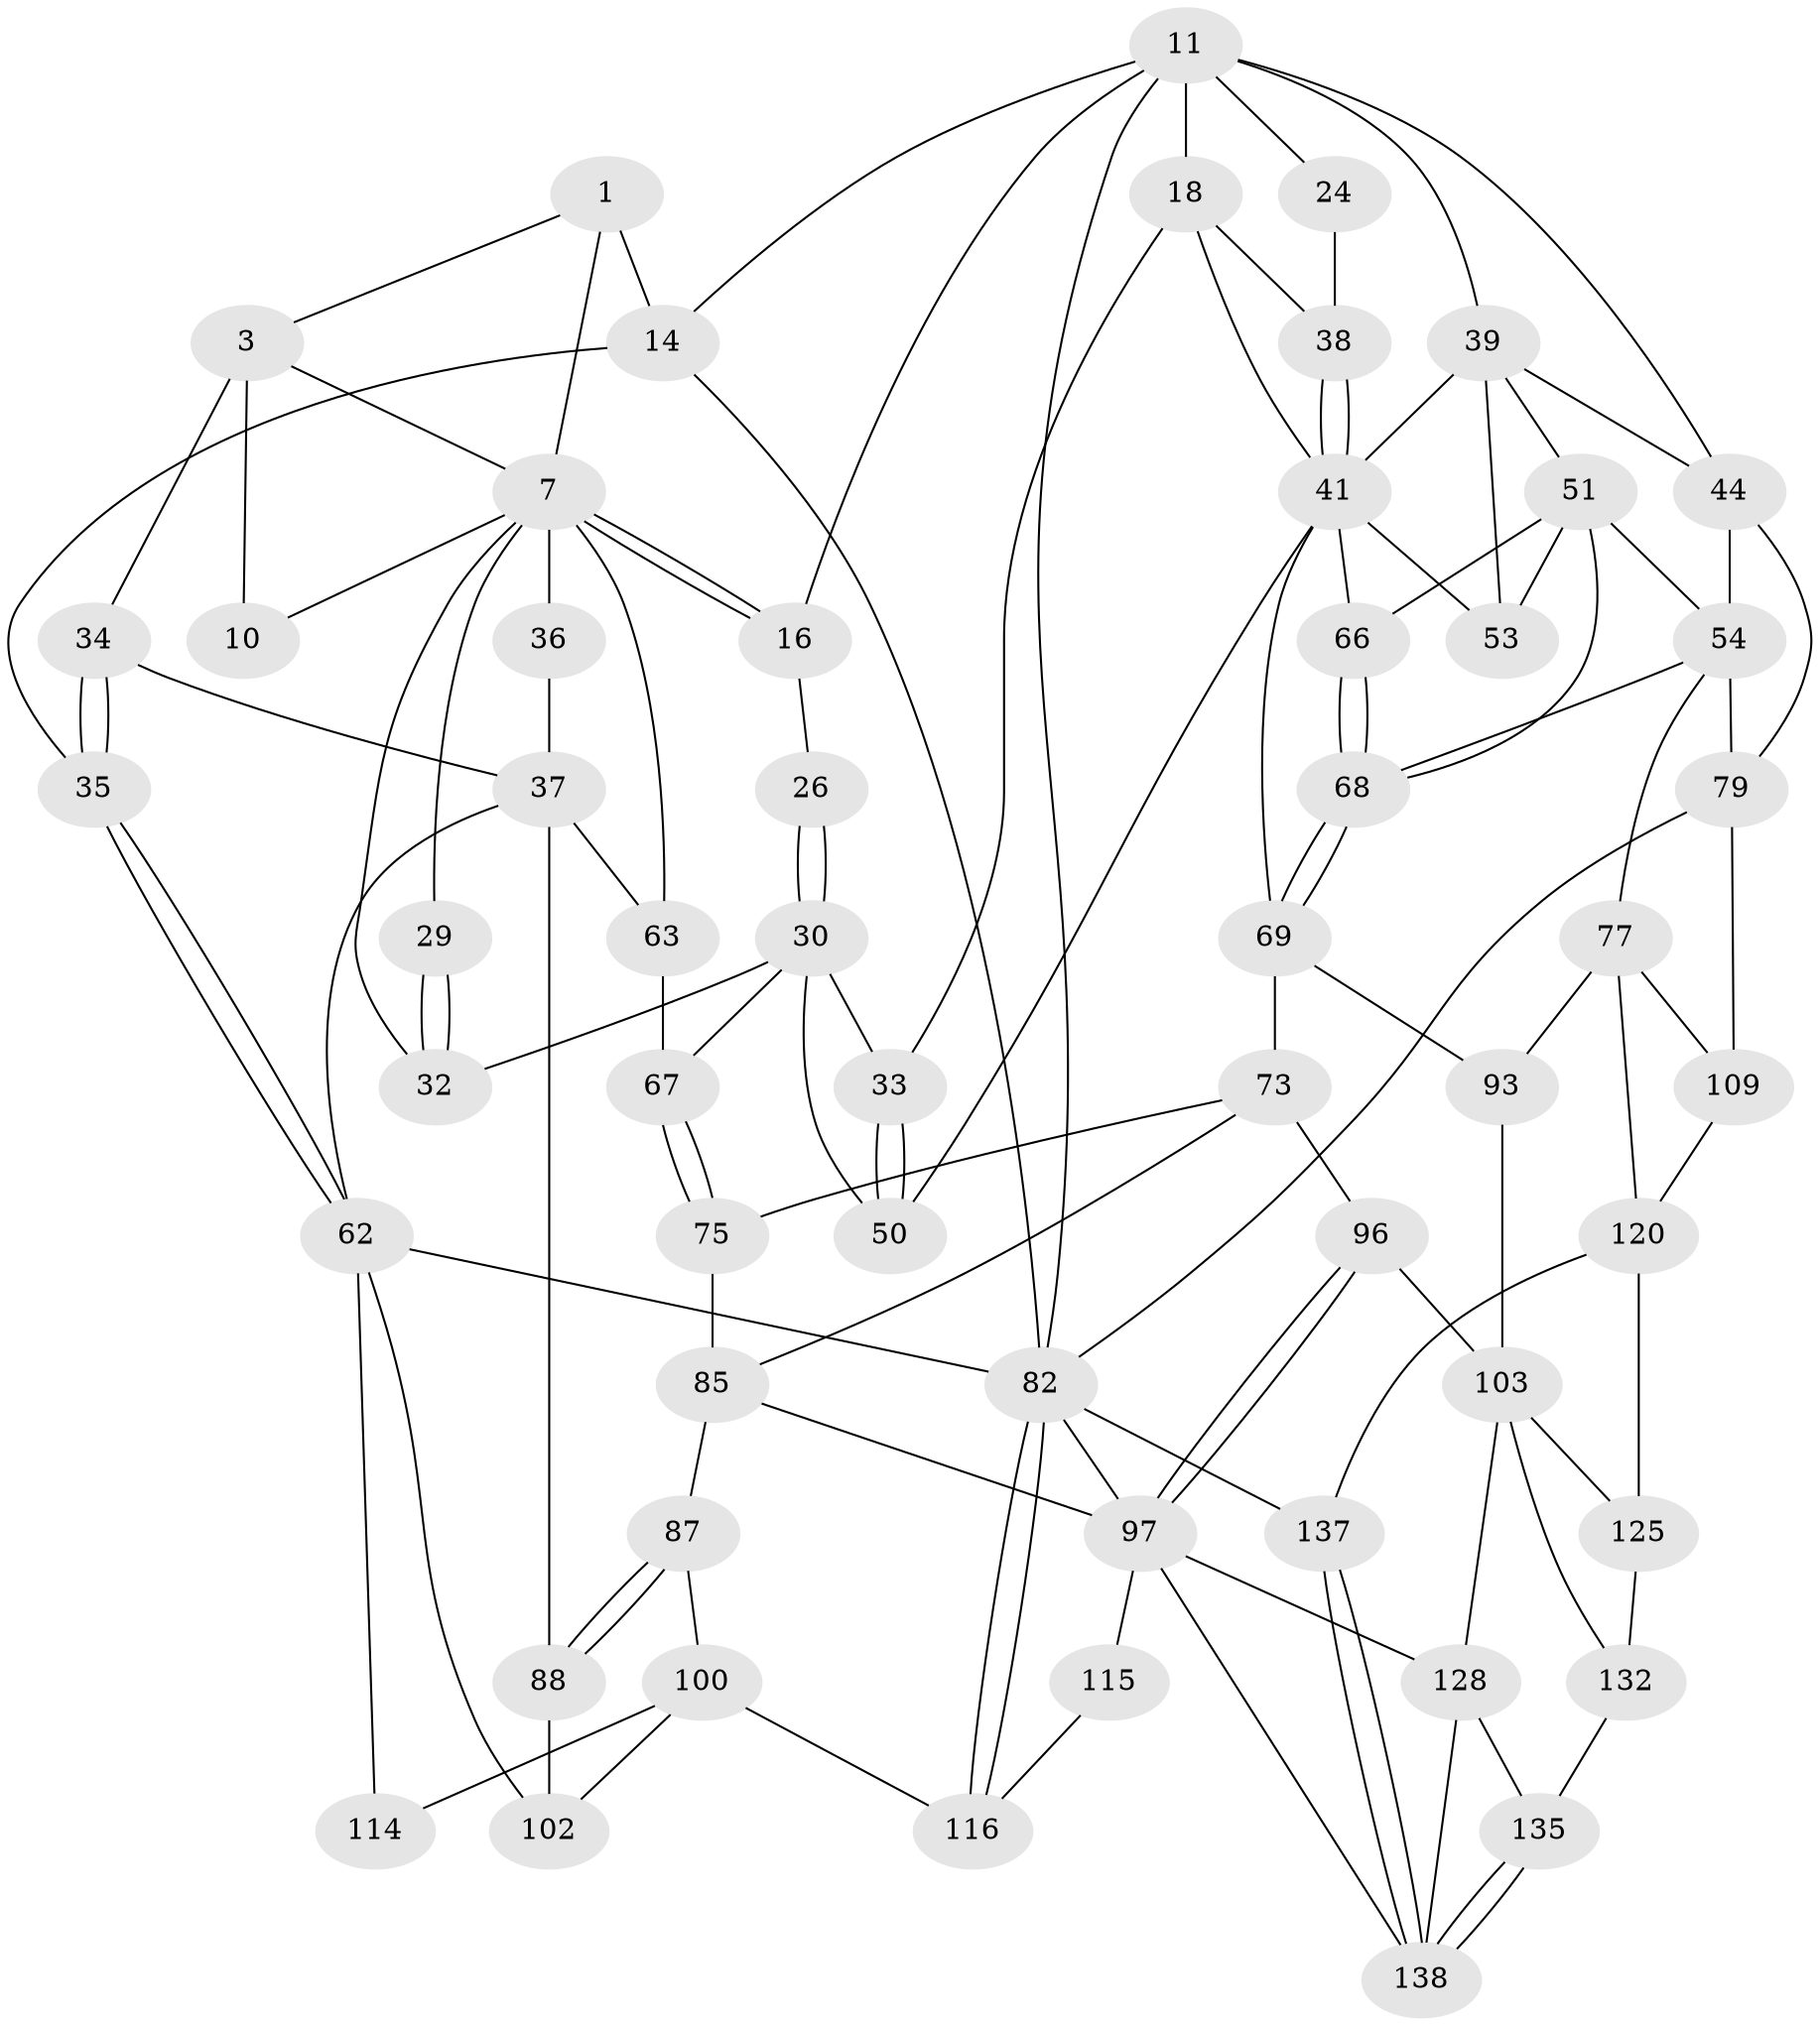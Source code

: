// original degree distribution, {3: 0.03496503496503497, 6: 0.26573426573426573, 5: 0.45454545454545453, 4: 0.24475524475524477}
// Generated by graph-tools (version 1.1) at 2025/21/03/04/25 18:21:18]
// undirected, 57 vertices, 121 edges
graph export_dot {
graph [start="1"]
  node [color=gray90,style=filled];
  1 [pos="+0.11142848671895929+0.014132315446939691",super="+2+6"];
  3 [pos="+0+0.15493500020190443",super="+25+4"];
  7 [pos="+0.27545410094198397+0.06248974141546524",super="+8"];
  10 [pos="+0.10119446363833469+0.16446777758843814"];
  11 [pos="+0.5897327222132926+0",super="+12+15"];
  14 [pos="+0.23644140521895043+0",super="+21"];
  16 [pos="+0.452108731165+0.1664604616917235"];
  18 [pos="+0.6955769511719662+0.20625913288441616",super="+19"];
  24 [pos="+0.844787349968743+0.225168772448153"];
  26 [pos="+0.4512854625975313+0.16753103705482472"];
  29 [pos="+0.43626832220606293+0.1838551859844448"];
  30 [pos="+0.4175591594328315+0.3371301979383697",super="+31"];
  32 [pos="+0.370218128054619+0.37651361151205653"];
  33 [pos="+0.583768686726728+0.2157570148391818"];
  34 [pos="+0.08539134833000847+0.3256374763289471"];
  35 [pos="+0+0.19794687499483632"];
  36 [pos="+0.1338683753036325+0.3272170918939632"];
  37 [pos="+0.09413046175727113+0.3326955081166731",super="+60"];
  38 [pos="+0.7008298687405605+0.20902587277083415"];
  39 [pos="+0.8760293558833981+0.2729824107691375",super="+43+40"];
  41 [pos="+0.7578510674963425+0.35237118296348346",super="+42"];
  44 [pos="+0.8918747425218307+0.2888999144616793",super="+45"];
  50 [pos="+0.48396082478239927+0.46417434661150897"];
  51 [pos="+0.8367623618732126+0.450133257920907",super="+57+52"];
  53 [pos="+0.7799795499360637+0.39171297114361464"];
  54 [pos="+0.9641934394771511+0.38442905511649167",super="+55"];
  62 [pos="+0+0.5595564514061595",super="+80"];
  63 [pos="+0.19937826391139626+0.5253114283666642"];
  66 [pos="+0.7350185742468256+0.4752837082726901"];
  67 [pos="+0.28013914597485445+0.5350240988901189"];
  68 [pos="+0.6550548903293114+0.5686795504171771",super="+70"];
  69 [pos="+0.5583085484109113+0.5631798990052636",super="+72"];
  73 [pos="+0.4929623448896944+0.6339736174735715",super="+95+74"];
  75 [pos="+0.2877653857834026+0.5475590048417158",super="+84"];
  77 [pos="+0.8554457515493185+0.6635623142758943",super="+78+106"];
  79 [pos="+1+0.5459769027538132",super="+91"];
  82 [pos="+0+1",super="+83"];
  85 [pos="+0.2829898838817701+0.7275822672703203",super="+86+92"];
  87 [pos="+0.21778762203699076+0.7628187930437393"];
  88 [pos="+0.10878322779113239+0.6373884561989609",super="+89"];
  93 [pos="+0.6897590721259285+0.7540066546773638",super="+108+94"];
  96 [pos="+0.37800415391599085+0.8142268462850615",super="+105"];
  97 [pos="+0.30757749267746853+0.8387998406256287",super="+130+98"];
  100 [pos="+0.09574736298608245+0.8008949113352136",super="+101+112"];
  102 [pos="+0.03153943741021108+0.7809794348452361"];
  103 [pos="+0.5751350152061001+0.7902675980228998",super="+104+111"];
  109 [pos="+1+0.888395440804135",super="+118"];
  114 [pos="+0.06009138530541984+0.8741434781985132",super="+131"];
  115 [pos="+0.15180624364097528+0.9221032943198909"];
  116 [pos="+0.14555495723239076+0.921212355033622"];
  120 [pos="+0.8100671790506572+0.87220173294555",super="+121+122"];
  125 [pos="+0.6721867344170799+0.9651829003799887",super="+126"];
  128 [pos="+0.45095101752109623+0.9357123143096465",super="+129+136"];
  132 [pos="+0.5330607213066378+0.887907808300742",super="+134"];
  135 [pos="+0.5408224457998893+0.9135582002814154"];
  137 [pos="+0.6574277135126134+1"];
  138 [pos="+0.6445778092255121+1",super="+139"];
  1 -- 3;
  1 -- 14 [weight=2];
  1 -- 7;
  3 -- 34;
  3 -- 10 [weight=2];
  3 -- 7;
  7 -- 16;
  7 -- 16;
  7 -- 32;
  7 -- 36 [weight=2];
  7 -- 10;
  7 -- 29;
  7 -- 63;
  11 -- 18 [weight=2];
  11 -- 82;
  11 -- 39;
  11 -- 24 [weight=2];
  11 -- 44;
  11 -- 14;
  11 -- 16;
  14 -- 82;
  14 -- 35;
  16 -- 26;
  18 -- 38;
  18 -- 33;
  18 -- 41;
  24 -- 38;
  26 -- 30;
  26 -- 30;
  29 -- 32;
  29 -- 32;
  30 -- 33;
  30 -- 32;
  30 -- 50;
  30 -- 67;
  33 -- 50;
  33 -- 50;
  34 -- 35;
  34 -- 35;
  34 -- 37;
  35 -- 62;
  35 -- 62;
  36 -- 37;
  37 -- 88 [weight=2];
  37 -- 62;
  37 -- 63;
  38 -- 41;
  38 -- 41;
  39 -- 51;
  39 -- 44;
  39 -- 41;
  39 -- 53;
  41 -- 50;
  41 -- 66;
  41 -- 53;
  41 -- 69;
  44 -- 54 [weight=2];
  44 -- 79;
  51 -- 66;
  51 -- 53;
  51 -- 54;
  51 -- 68;
  54 -- 77 [weight=2];
  54 -- 79;
  54 -- 68;
  62 -- 82;
  62 -- 114 [weight=2];
  62 -- 102;
  63 -- 67;
  66 -- 68;
  66 -- 68;
  67 -- 75;
  67 -- 75;
  68 -- 69;
  68 -- 69;
  69 -- 73;
  69 -- 93;
  73 -- 96 [weight=2];
  73 -- 75;
  73 -- 85;
  75 -- 85 [weight=2];
  77 -- 93 [weight=2];
  77 -- 120;
  77 -- 109;
  79 -- 82;
  79 -- 109;
  82 -- 116;
  82 -- 116;
  82 -- 137;
  82 -- 97;
  85 -- 97;
  85 -- 87;
  87 -- 88;
  87 -- 88;
  87 -- 100;
  88 -- 102;
  93 -- 103 [weight=2];
  96 -- 97;
  96 -- 97;
  96 -- 103;
  97 -- 128;
  97 -- 115 [weight=2];
  97 -- 138;
  100 -- 114 [weight=2];
  100 -- 102;
  100 -- 116;
  103 -- 132;
  103 -- 128;
  103 -- 125;
  109 -- 120 [weight=2];
  115 -- 116;
  120 -- 137;
  120 -- 125;
  125 -- 132 [weight=2];
  128 -- 135;
  128 -- 138 [weight=2];
  132 -- 135;
  135 -- 138;
  135 -- 138;
  137 -- 138;
  137 -- 138;
}
